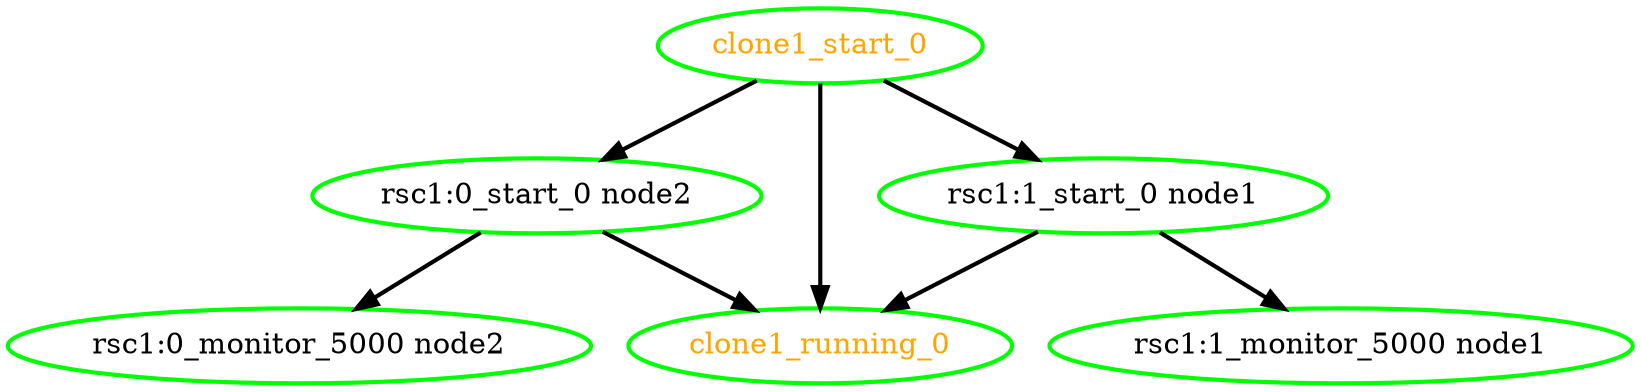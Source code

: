 digraph "g" {
"clone1_running_0" [ style=bold color="green" fontcolor="orange" ]
"clone1_start_0" -> "clone1_running_0" [ style = bold]
"clone1_start_0" -> "rsc1:0_start_0 node2" [ style = bold]
"clone1_start_0" -> "rsc1:1_start_0 node1" [ style = bold]
"clone1_start_0" [ style=bold color="green" fontcolor="orange" ]
"rsc1:0_monitor_5000 node2" [ style=bold color="green" fontcolor="black" ]
"rsc1:0_start_0 node2" -> "clone1_running_0" [ style = bold]
"rsc1:0_start_0 node2" -> "rsc1:0_monitor_5000 node2" [ style = bold]
"rsc1:0_start_0 node2" [ style=bold color="green" fontcolor="black" ]
"rsc1:1_monitor_5000 node1" [ style=bold color="green" fontcolor="black" ]
"rsc1:1_start_0 node1" -> "clone1_running_0" [ style = bold]
"rsc1:1_start_0 node1" -> "rsc1:1_monitor_5000 node1" [ style = bold]
"rsc1:1_start_0 node1" [ style=bold color="green" fontcolor="black" ]
}
